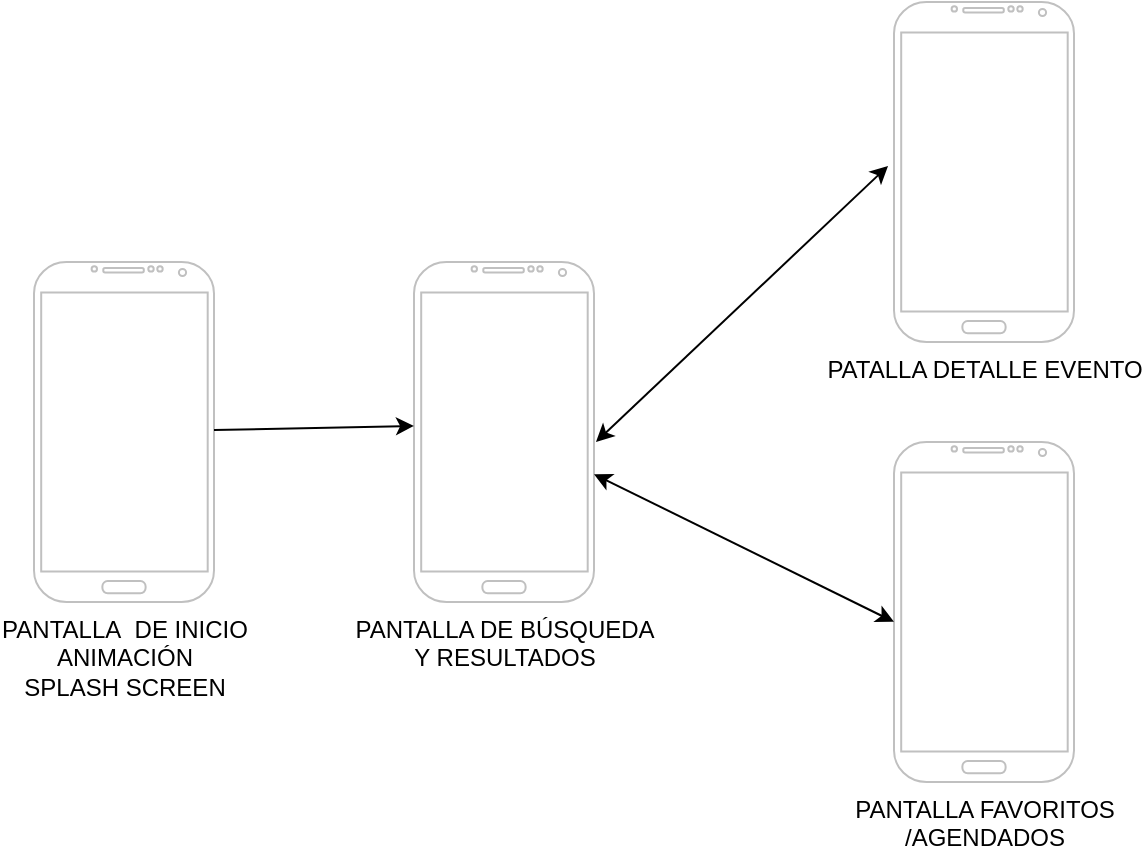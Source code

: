 <mxfile version="14.6.13" type="device"><diagram id="A_fYH5SB3YyqhyQLUVWG" name="Página-1"><mxGraphModel dx="1326" dy="806" grid="1" gridSize="10" guides="1" tooltips="1" connect="1" arrows="1" fold="1" page="1" pageScale="1" pageWidth="827" pageHeight="1169" math="0" shadow="0"><root><mxCell id="0"/><mxCell id="1" parent="0"/><mxCell id="V67Dy312jRx5bIe0frLG-1" value="PANTALLA&amp;nbsp; DE INICIO&lt;br&gt;ANIMACIÓN&lt;br&gt;SPLASH SCREEN" style="verticalLabelPosition=bottom;verticalAlign=top;html=1;shadow=0;dashed=0;strokeWidth=1;shape=mxgraph.android.phone2;strokeColor=#c0c0c0;" vertex="1" parent="1"><mxGeometry x="100" y="170" width="90" height="170" as="geometry"/></mxCell><mxCell id="V67Dy312jRx5bIe0frLG-2" value="PANTALLA DE BÚSQUEDA&lt;br&gt;Y RESULTADOS" style="verticalLabelPosition=bottom;verticalAlign=top;html=1;shadow=0;dashed=0;strokeWidth=1;shape=mxgraph.android.phone2;strokeColor=#c0c0c0;" vertex="1" parent="1"><mxGeometry x="290" y="170" width="90" height="170" as="geometry"/></mxCell><mxCell id="V67Dy312jRx5bIe0frLG-3" value="PATALLA DETALLE EVENTO" style="verticalLabelPosition=bottom;verticalAlign=top;html=1;shadow=0;dashed=0;strokeWidth=1;shape=mxgraph.android.phone2;strokeColor=#c0c0c0;" vertex="1" parent="1"><mxGeometry x="530" y="40" width="90" height="170" as="geometry"/></mxCell><mxCell id="V67Dy312jRx5bIe0frLG-4" value="PANTALLA FAVORITOS&lt;br&gt;/AGENDADOS" style="verticalLabelPosition=bottom;verticalAlign=top;html=1;shadow=0;dashed=0;strokeWidth=1;shape=mxgraph.android.phone2;strokeColor=#c0c0c0;" vertex="1" parent="1"><mxGeometry x="530" y="260" width="90" height="170" as="geometry"/></mxCell><mxCell id="V67Dy312jRx5bIe0frLG-5" value="" style="endArrow=classic;html=1;entryX=0;entryY=0.482;entryDx=0;entryDy=0;entryPerimeter=0;" edge="1" parent="1" source="V67Dy312jRx5bIe0frLG-1" target="V67Dy312jRx5bIe0frLG-2"><mxGeometry width="50" height="50" relative="1" as="geometry"><mxPoint x="430" y="310" as="sourcePoint"/><mxPoint x="290" y="260" as="targetPoint"/></mxGeometry></mxCell><mxCell id="V67Dy312jRx5bIe0frLG-8" value="" style="endArrow=classic;startArrow=classic;html=1;entryX=-0.033;entryY=0.482;entryDx=0;entryDy=0;entryPerimeter=0;" edge="1" parent="1" target="V67Dy312jRx5bIe0frLG-3"><mxGeometry width="50" height="50" relative="1" as="geometry"><mxPoint x="381" y="260" as="sourcePoint"/><mxPoint x="480" y="260" as="targetPoint"/><Array as="points"/></mxGeometry></mxCell><mxCell id="V67Dy312jRx5bIe0frLG-9" value="" style="endArrow=classic;startArrow=classic;html=1;entryX=0;entryY=0.529;entryDx=0;entryDy=0;entryPerimeter=0;exitX=1;exitY=0.624;exitDx=0;exitDy=0;exitPerimeter=0;" edge="1" parent="1" source="V67Dy312jRx5bIe0frLG-2" target="V67Dy312jRx5bIe0frLG-4"><mxGeometry width="50" height="50" relative="1" as="geometry"><mxPoint x="390.99" y="276.05" as="sourcePoint"/><mxPoint x="537.03" y="131.94" as="targetPoint"/><Array as="points"/></mxGeometry></mxCell></root></mxGraphModel></diagram></mxfile>